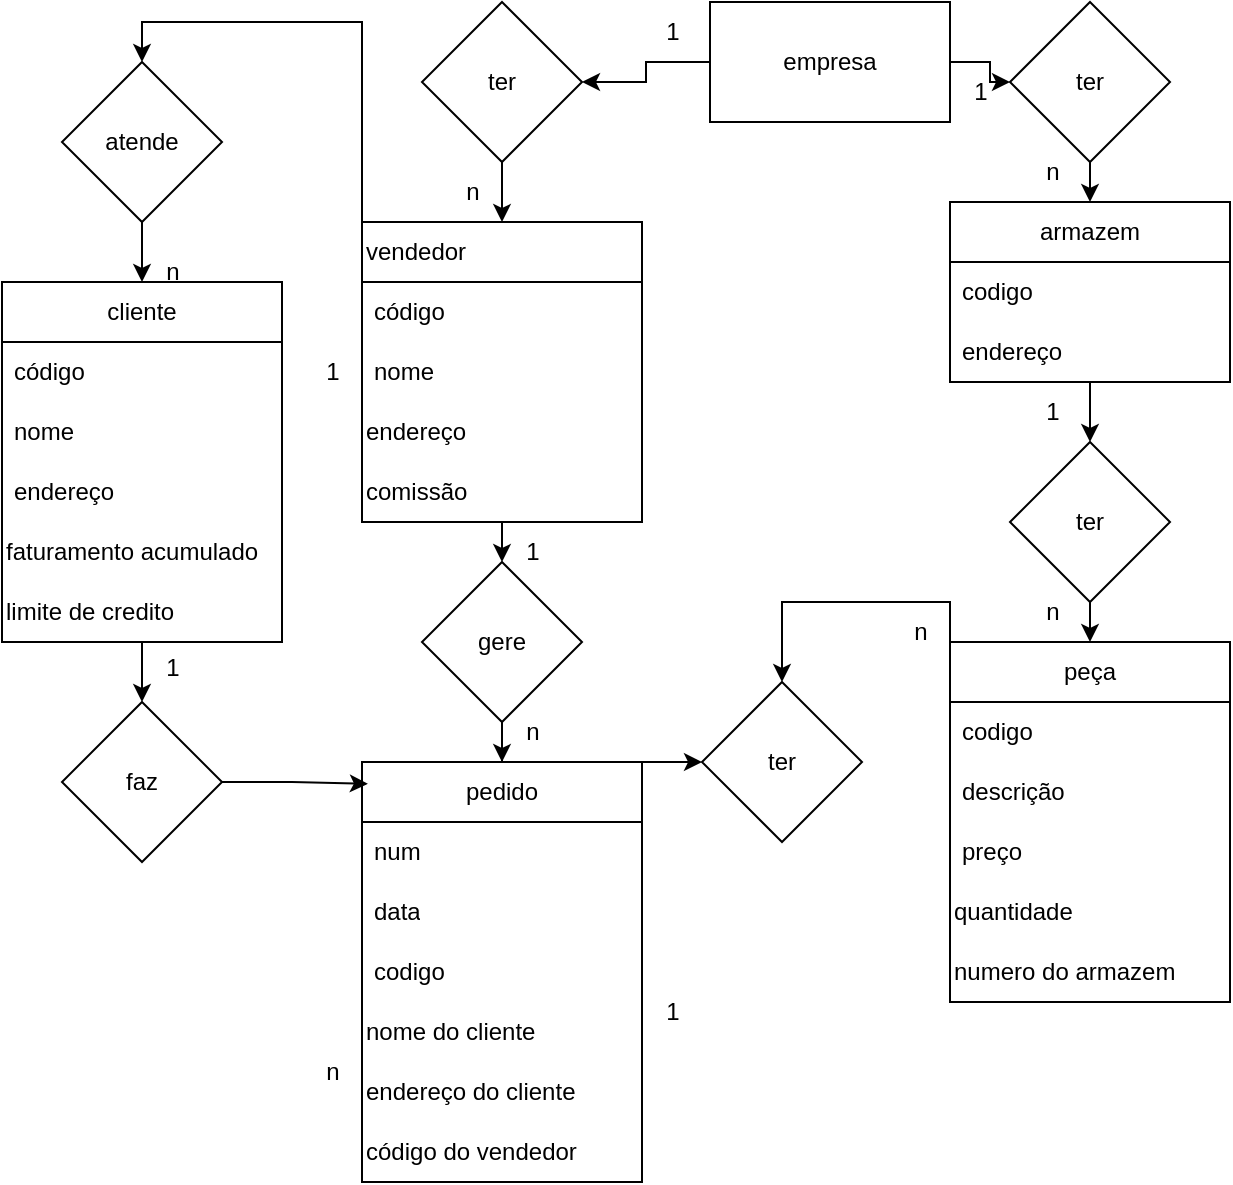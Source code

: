 <mxfile version="21.6.9" type="github">
  <diagram name="Página-1" id="4EW6kz8ASxJISzOpG4Ok">
    <mxGraphModel dx="1367" dy="659" grid="1" gridSize="10" guides="1" tooltips="1" connect="1" arrows="1" fold="1" page="1" pageScale="1" pageWidth="827" pageHeight="1169" math="0" shadow="0">
      <root>
        <mxCell id="0" />
        <mxCell id="1" parent="0" />
        <mxCell id="jtETCqPEXELxiv8DY8XL-3" value="" style="edgeStyle=orthogonalEdgeStyle;rounded=0;orthogonalLoop=1;jettySize=auto;html=1;" edge="1" parent="1" source="jtETCqPEXELxiv8DY8XL-1" target="jtETCqPEXELxiv8DY8XL-2">
          <mxGeometry relative="1" as="geometry" />
        </mxCell>
        <mxCell id="jtETCqPEXELxiv8DY8XL-20" value="" style="edgeStyle=orthogonalEdgeStyle;rounded=0;orthogonalLoop=1;jettySize=auto;html=1;" edge="1" parent="1" source="jtETCqPEXELxiv8DY8XL-1" target="jtETCqPEXELxiv8DY8XL-19">
          <mxGeometry relative="1" as="geometry" />
        </mxCell>
        <mxCell id="jtETCqPEXELxiv8DY8XL-1" value="empresa" style="whiteSpace=wrap;html=1;" vertex="1" parent="1">
          <mxGeometry x="354" width="120" height="60" as="geometry" />
        </mxCell>
        <mxCell id="jtETCqPEXELxiv8DY8XL-9" style="edgeStyle=orthogonalEdgeStyle;rounded=0;orthogonalLoop=1;jettySize=auto;html=1;exitX=0.5;exitY=1;exitDx=0;exitDy=0;entryX=0.5;entryY=0;entryDx=0;entryDy=0;" edge="1" parent="1" source="jtETCqPEXELxiv8DY8XL-2" target="jtETCqPEXELxiv8DY8XL-4">
          <mxGeometry relative="1" as="geometry" />
        </mxCell>
        <mxCell id="jtETCqPEXELxiv8DY8XL-2" value="ter" style="rhombus;whiteSpace=wrap;html=1;" vertex="1" parent="1">
          <mxGeometry x="504" width="80" height="80" as="geometry" />
        </mxCell>
        <mxCell id="jtETCqPEXELxiv8DY8XL-11" style="edgeStyle=orthogonalEdgeStyle;rounded=0;orthogonalLoop=1;jettySize=auto;html=1;exitX=0.5;exitY=1;exitDx=0;exitDy=0;entryX=0.5;entryY=0;entryDx=0;entryDy=0;" edge="1" parent="1" source="jtETCqPEXELxiv8DY8XL-4" target="jtETCqPEXELxiv8DY8XL-10">
          <mxGeometry relative="1" as="geometry" />
        </mxCell>
        <mxCell id="jtETCqPEXELxiv8DY8XL-4" value="armazem" style="swimlane;fontStyle=0;childLayout=stackLayout;horizontal=1;startSize=30;horizontalStack=0;resizeParent=1;resizeParentMax=0;resizeLast=0;collapsible=1;marginBottom=0;whiteSpace=wrap;html=1;" vertex="1" parent="1">
          <mxGeometry x="474" y="100" width="140" height="90" as="geometry">
            <mxRectangle x="344" y="300" width="90" height="30" as="alternateBounds" />
          </mxGeometry>
        </mxCell>
        <mxCell id="jtETCqPEXELxiv8DY8XL-5" value="codigo" style="text;strokeColor=none;fillColor=none;align=left;verticalAlign=middle;spacingLeft=4;spacingRight=4;overflow=hidden;points=[[0,0.5],[1,0.5]];portConstraint=eastwest;rotatable=0;whiteSpace=wrap;html=1;" vertex="1" parent="jtETCqPEXELxiv8DY8XL-4">
          <mxGeometry y="30" width="140" height="30" as="geometry" />
        </mxCell>
        <mxCell id="jtETCqPEXELxiv8DY8XL-6" value="endereço" style="text;strokeColor=none;fillColor=none;align=left;verticalAlign=middle;spacingLeft=4;spacingRight=4;overflow=hidden;points=[[0,0.5],[1,0.5]];portConstraint=eastwest;rotatable=0;whiteSpace=wrap;html=1;" vertex="1" parent="jtETCqPEXELxiv8DY8XL-4">
          <mxGeometry y="60" width="140" height="30" as="geometry" />
        </mxCell>
        <mxCell id="jtETCqPEXELxiv8DY8XL-18" style="edgeStyle=orthogonalEdgeStyle;rounded=0;orthogonalLoop=1;jettySize=auto;html=1;exitX=0.5;exitY=1;exitDx=0;exitDy=0;entryX=0.5;entryY=0;entryDx=0;entryDy=0;" edge="1" parent="1" source="jtETCqPEXELxiv8DY8XL-10" target="jtETCqPEXELxiv8DY8XL-12">
          <mxGeometry relative="1" as="geometry" />
        </mxCell>
        <mxCell id="jtETCqPEXELxiv8DY8XL-10" value="ter" style="rhombus;whiteSpace=wrap;html=1;" vertex="1" parent="1">
          <mxGeometry x="504" y="220" width="80" height="80" as="geometry" />
        </mxCell>
        <mxCell id="jtETCqPEXELxiv8DY8XL-81" style="edgeStyle=orthogonalEdgeStyle;rounded=0;orthogonalLoop=1;jettySize=auto;html=1;exitX=0;exitY=0;exitDx=0;exitDy=0;entryX=0.5;entryY=0;entryDx=0;entryDy=0;" edge="1" parent="1" source="jtETCqPEXELxiv8DY8XL-12" target="jtETCqPEXELxiv8DY8XL-63">
          <mxGeometry relative="1" as="geometry" />
        </mxCell>
        <mxCell id="jtETCqPEXELxiv8DY8XL-12" value="peça" style="swimlane;fontStyle=0;childLayout=stackLayout;horizontal=1;startSize=30;horizontalStack=0;resizeParent=1;resizeParentMax=0;resizeLast=0;collapsible=1;marginBottom=0;whiteSpace=wrap;html=1;" vertex="1" parent="1">
          <mxGeometry x="474" y="320" width="140" height="180" as="geometry">
            <mxRectangle x="344" y="530" width="70" height="30" as="alternateBounds" />
          </mxGeometry>
        </mxCell>
        <mxCell id="jtETCqPEXELxiv8DY8XL-13" value="codigo" style="text;strokeColor=none;fillColor=none;align=left;verticalAlign=middle;spacingLeft=4;spacingRight=4;overflow=hidden;points=[[0,0.5],[1,0.5]];portConstraint=eastwest;rotatable=0;whiteSpace=wrap;html=1;" vertex="1" parent="jtETCqPEXELxiv8DY8XL-12">
          <mxGeometry y="30" width="140" height="30" as="geometry" />
        </mxCell>
        <mxCell id="jtETCqPEXELxiv8DY8XL-14" value="descrição" style="text;strokeColor=none;fillColor=none;align=left;verticalAlign=middle;spacingLeft=4;spacingRight=4;overflow=hidden;points=[[0,0.5],[1,0.5]];portConstraint=eastwest;rotatable=0;whiteSpace=wrap;html=1;" vertex="1" parent="jtETCqPEXELxiv8DY8XL-12">
          <mxGeometry y="60" width="140" height="30" as="geometry" />
        </mxCell>
        <mxCell id="jtETCqPEXELxiv8DY8XL-15" value="preço" style="text;strokeColor=none;fillColor=none;align=left;verticalAlign=middle;spacingLeft=4;spacingRight=4;overflow=hidden;points=[[0,0.5],[1,0.5]];portConstraint=eastwest;rotatable=0;whiteSpace=wrap;html=1;" vertex="1" parent="jtETCqPEXELxiv8DY8XL-12">
          <mxGeometry y="90" width="140" height="30" as="geometry" />
        </mxCell>
        <mxCell id="jtETCqPEXELxiv8DY8XL-16" value="quantidade" style="text;html=1;align=left;verticalAlign=middle;resizable=0;points=[];autosize=1;strokeColor=none;fillColor=none;" vertex="1" parent="jtETCqPEXELxiv8DY8XL-12">
          <mxGeometry y="120" width="140" height="30" as="geometry" />
        </mxCell>
        <mxCell id="jtETCqPEXELxiv8DY8XL-17" value="numero do armazem" style="text;html=1;align=left;verticalAlign=middle;resizable=0;points=[];autosize=1;strokeColor=none;fillColor=none;" vertex="1" parent="jtETCqPEXELxiv8DY8XL-12">
          <mxGeometry y="150" width="140" height="30" as="geometry" />
        </mxCell>
        <mxCell id="jtETCqPEXELxiv8DY8XL-28" style="edgeStyle=orthogonalEdgeStyle;rounded=0;orthogonalLoop=1;jettySize=auto;html=1;exitX=0.5;exitY=1;exitDx=0;exitDy=0;entryX=0.5;entryY=0;entryDx=0;entryDy=0;" edge="1" parent="1" source="jtETCqPEXELxiv8DY8XL-19" target="jtETCqPEXELxiv8DY8XL-21">
          <mxGeometry relative="1" as="geometry" />
        </mxCell>
        <mxCell id="jtETCqPEXELxiv8DY8XL-19" value="ter" style="rhombus;whiteSpace=wrap;html=1;" vertex="1" parent="1">
          <mxGeometry x="210" width="80" height="80" as="geometry" />
        </mxCell>
        <mxCell id="jtETCqPEXELxiv8DY8XL-33" style="edgeStyle=orthogonalEdgeStyle;rounded=0;orthogonalLoop=1;jettySize=auto;html=1;exitX=0.5;exitY=1;exitDx=0;exitDy=0;entryX=0.5;entryY=0;entryDx=0;entryDy=0;" edge="1" parent="1" source="jtETCqPEXELxiv8DY8XL-21" target="jtETCqPEXELxiv8DY8XL-32">
          <mxGeometry relative="1" as="geometry" />
        </mxCell>
        <mxCell id="jtETCqPEXELxiv8DY8XL-54" style="edgeStyle=orthogonalEdgeStyle;rounded=0;orthogonalLoop=1;jettySize=auto;html=1;exitX=0;exitY=0;exitDx=0;exitDy=0;entryX=0.5;entryY=0;entryDx=0;entryDy=0;" edge="1" parent="1" source="jtETCqPEXELxiv8DY8XL-21" target="jtETCqPEXELxiv8DY8XL-49">
          <mxGeometry relative="1" as="geometry" />
        </mxCell>
        <mxCell id="jtETCqPEXELxiv8DY8XL-21" value="vendedor" style="swimlane;fontStyle=0;childLayout=stackLayout;horizontal=1;startSize=30;horizontalStack=0;resizeParent=1;resizeParentMax=0;resizeLast=0;collapsible=1;marginBottom=0;whiteSpace=wrap;html=1;align=left;" vertex="1" parent="1">
          <mxGeometry x="180" y="110" width="140" height="150" as="geometry" />
        </mxCell>
        <mxCell id="jtETCqPEXELxiv8DY8XL-22" value="código" style="text;strokeColor=none;fillColor=none;align=left;verticalAlign=middle;spacingLeft=4;spacingRight=4;overflow=hidden;points=[[0,0.5],[1,0.5]];portConstraint=eastwest;rotatable=0;whiteSpace=wrap;html=1;" vertex="1" parent="jtETCqPEXELxiv8DY8XL-21">
          <mxGeometry y="30" width="140" height="30" as="geometry" />
        </mxCell>
        <mxCell id="jtETCqPEXELxiv8DY8XL-23" value="&lt;div&gt;nome&lt;br&gt;&lt;/div&gt;" style="text;strokeColor=none;fillColor=none;align=left;verticalAlign=middle;spacingLeft=4;spacingRight=4;overflow=hidden;points=[[0,0.5],[1,0.5]];portConstraint=eastwest;rotatable=0;whiteSpace=wrap;html=1;" vertex="1" parent="jtETCqPEXELxiv8DY8XL-21">
          <mxGeometry y="60" width="140" height="30" as="geometry" />
        </mxCell>
        <mxCell id="jtETCqPEXELxiv8DY8XL-25" value="&lt;div&gt;endereço&lt;/div&gt;" style="text;html=1;align=left;verticalAlign=middle;resizable=0;points=[];autosize=1;strokeColor=none;fillColor=none;" vertex="1" parent="jtETCqPEXELxiv8DY8XL-21">
          <mxGeometry y="90" width="140" height="30" as="geometry" />
        </mxCell>
        <mxCell id="jtETCqPEXELxiv8DY8XL-26" value="comissão" style="text;html=1;align=left;verticalAlign=middle;resizable=1;points=[];autosize=1;strokeColor=none;fillColor=none;fontStyle=0;movable=1;rotatable=1;deletable=1;editable=1;locked=0;connectable=1;" vertex="1" parent="jtETCqPEXELxiv8DY8XL-21">
          <mxGeometry y="120" width="140" height="30" as="geometry" />
        </mxCell>
        <mxCell id="jtETCqPEXELxiv8DY8XL-41" style="edgeStyle=orthogonalEdgeStyle;rounded=0;orthogonalLoop=1;jettySize=auto;html=1;entryX=0.5;entryY=0;entryDx=0;entryDy=0;" edge="1" parent="1" source="jtETCqPEXELxiv8DY8XL-32" target="jtETCqPEXELxiv8DY8XL-34">
          <mxGeometry relative="1" as="geometry" />
        </mxCell>
        <mxCell id="jtETCqPEXELxiv8DY8XL-32" value="gere" style="rhombus;whiteSpace=wrap;html=1;" vertex="1" parent="1">
          <mxGeometry x="210" y="280" width="80" height="80" as="geometry" />
        </mxCell>
        <mxCell id="jtETCqPEXELxiv8DY8XL-80" style="edgeStyle=orthogonalEdgeStyle;rounded=0;orthogonalLoop=1;jettySize=auto;html=1;exitX=1;exitY=0;exitDx=0;exitDy=0;entryX=0;entryY=0.5;entryDx=0;entryDy=0;" edge="1" parent="1" source="jtETCqPEXELxiv8DY8XL-34" target="jtETCqPEXELxiv8DY8XL-63">
          <mxGeometry relative="1" as="geometry" />
        </mxCell>
        <mxCell id="jtETCqPEXELxiv8DY8XL-34" value="pedido" style="swimlane;fontStyle=0;childLayout=stackLayout;horizontal=1;startSize=30;horizontalStack=0;resizeParent=1;resizeParentMax=0;resizeLast=0;collapsible=1;marginBottom=0;whiteSpace=wrap;html=1;" vertex="1" parent="1">
          <mxGeometry x="180" y="380" width="140" height="210" as="geometry" />
        </mxCell>
        <mxCell id="jtETCqPEXELxiv8DY8XL-35" value="num" style="text;strokeColor=none;fillColor=none;align=left;verticalAlign=middle;spacingLeft=4;spacingRight=4;overflow=hidden;points=[[0,0.5],[1,0.5]];portConstraint=eastwest;rotatable=0;whiteSpace=wrap;html=1;" vertex="1" parent="jtETCqPEXELxiv8DY8XL-34">
          <mxGeometry y="30" width="140" height="30" as="geometry" />
        </mxCell>
        <mxCell id="jtETCqPEXELxiv8DY8XL-36" value="data" style="text;strokeColor=none;fillColor=none;align=left;verticalAlign=middle;spacingLeft=4;spacingRight=4;overflow=hidden;points=[[0,0.5],[1,0.5]];portConstraint=eastwest;rotatable=0;whiteSpace=wrap;html=1;" vertex="1" parent="jtETCqPEXELxiv8DY8XL-34">
          <mxGeometry y="60" width="140" height="30" as="geometry" />
        </mxCell>
        <mxCell id="jtETCqPEXELxiv8DY8XL-37" value="codigo" style="text;strokeColor=none;fillColor=none;align=left;verticalAlign=middle;spacingLeft=4;spacingRight=4;overflow=hidden;points=[[0,0.5],[1,0.5]];portConstraint=eastwest;rotatable=0;whiteSpace=wrap;html=1;" vertex="1" parent="jtETCqPEXELxiv8DY8XL-34">
          <mxGeometry y="90" width="140" height="30" as="geometry" />
        </mxCell>
        <mxCell id="jtETCqPEXELxiv8DY8XL-38" value="nome do cliente" style="text;html=1;align=left;verticalAlign=middle;resizable=0;points=[];autosize=1;strokeColor=none;fillColor=none;" vertex="1" parent="jtETCqPEXELxiv8DY8XL-34">
          <mxGeometry y="120" width="140" height="30" as="geometry" />
        </mxCell>
        <mxCell id="jtETCqPEXELxiv8DY8XL-39" value="endereço do cliente" style="text;html=1;align=left;verticalAlign=middle;resizable=0;points=[];autosize=1;strokeColor=none;fillColor=none;" vertex="1" parent="jtETCqPEXELxiv8DY8XL-34">
          <mxGeometry y="150" width="140" height="30" as="geometry" />
        </mxCell>
        <mxCell id="jtETCqPEXELxiv8DY8XL-40" value="código do vendedor" style="text;html=1;align=left;verticalAlign=middle;resizable=0;points=[];autosize=1;strokeColor=none;fillColor=none;" vertex="1" parent="jtETCqPEXELxiv8DY8XL-34">
          <mxGeometry y="180" width="140" height="30" as="geometry" />
        </mxCell>
        <mxCell id="jtETCqPEXELxiv8DY8XL-58" style="edgeStyle=orthogonalEdgeStyle;rounded=0;orthogonalLoop=1;jettySize=auto;html=1;exitX=0.5;exitY=1;exitDx=0;exitDy=0;entryX=0.5;entryY=0;entryDx=0;entryDy=0;" edge="1" parent="1" source="jtETCqPEXELxiv8DY8XL-42" target="jtETCqPEXELxiv8DY8XL-57">
          <mxGeometry relative="1" as="geometry" />
        </mxCell>
        <mxCell id="jtETCqPEXELxiv8DY8XL-42" value="cliente" style="swimlane;fontStyle=0;childLayout=stackLayout;horizontal=1;startSize=30;horizontalStack=0;resizeParent=1;resizeParentMax=0;resizeLast=0;collapsible=1;marginBottom=0;whiteSpace=wrap;html=1;" vertex="1" parent="1">
          <mxGeometry y="140" width="140" height="180" as="geometry" />
        </mxCell>
        <mxCell id="jtETCqPEXELxiv8DY8XL-43" value="código" style="text;strokeColor=none;fillColor=none;align=left;verticalAlign=middle;spacingLeft=4;spacingRight=4;overflow=hidden;points=[[0,0.5],[1,0.5]];portConstraint=eastwest;rotatable=0;whiteSpace=wrap;html=1;" vertex="1" parent="jtETCqPEXELxiv8DY8XL-42">
          <mxGeometry y="30" width="140" height="30" as="geometry" />
        </mxCell>
        <mxCell id="jtETCqPEXELxiv8DY8XL-44" value="nome" style="text;strokeColor=none;fillColor=none;align=left;verticalAlign=middle;spacingLeft=4;spacingRight=4;overflow=hidden;points=[[0,0.5],[1,0.5]];portConstraint=eastwest;rotatable=0;whiteSpace=wrap;html=1;" vertex="1" parent="jtETCqPEXELxiv8DY8XL-42">
          <mxGeometry y="60" width="140" height="30" as="geometry" />
        </mxCell>
        <mxCell id="jtETCqPEXELxiv8DY8XL-45" value="endereço" style="text;strokeColor=none;fillColor=none;align=left;verticalAlign=middle;spacingLeft=4;spacingRight=4;overflow=hidden;points=[[0,0.5],[1,0.5]];portConstraint=eastwest;rotatable=0;whiteSpace=wrap;html=1;" vertex="1" parent="jtETCqPEXELxiv8DY8XL-42">
          <mxGeometry y="90" width="140" height="30" as="geometry" />
        </mxCell>
        <mxCell id="jtETCqPEXELxiv8DY8XL-46" value="faturamento acumulado" style="text;html=1;align=left;verticalAlign=middle;resizable=0;points=[];autosize=1;strokeColor=none;fillColor=none;" vertex="1" parent="jtETCqPEXELxiv8DY8XL-42">
          <mxGeometry y="120" width="140" height="30" as="geometry" />
        </mxCell>
        <mxCell id="jtETCqPEXELxiv8DY8XL-47" value="limite de credito" style="text;html=1;align=left;verticalAlign=middle;resizable=0;points=[];autosize=1;strokeColor=none;fillColor=none;" vertex="1" parent="jtETCqPEXELxiv8DY8XL-42">
          <mxGeometry y="150" width="140" height="30" as="geometry" />
        </mxCell>
        <mxCell id="jtETCqPEXELxiv8DY8XL-56" style="edgeStyle=orthogonalEdgeStyle;rounded=0;orthogonalLoop=1;jettySize=auto;html=1;exitX=0.5;exitY=1;exitDx=0;exitDy=0;entryX=0.5;entryY=0;entryDx=0;entryDy=0;" edge="1" parent="1" source="jtETCqPEXELxiv8DY8XL-49" target="jtETCqPEXELxiv8DY8XL-42">
          <mxGeometry relative="1" as="geometry" />
        </mxCell>
        <mxCell id="jtETCqPEXELxiv8DY8XL-49" value="atende" style="rhombus;whiteSpace=wrap;html=1;" vertex="1" parent="1">
          <mxGeometry x="30" y="30" width="80" height="80" as="geometry" />
        </mxCell>
        <mxCell id="jtETCqPEXELxiv8DY8XL-59" style="edgeStyle=orthogonalEdgeStyle;rounded=0;orthogonalLoop=1;jettySize=auto;html=1;exitX=1;exitY=0.5;exitDx=0;exitDy=0;entryX=0.021;entryY=0.052;entryDx=0;entryDy=0;entryPerimeter=0;" edge="1" parent="1" source="jtETCqPEXELxiv8DY8XL-57" target="jtETCqPEXELxiv8DY8XL-34">
          <mxGeometry relative="1" as="geometry" />
        </mxCell>
        <mxCell id="jtETCqPEXELxiv8DY8XL-57" value="faz" style="rhombus;whiteSpace=wrap;html=1;" vertex="1" parent="1">
          <mxGeometry x="30" y="350" width="80" height="80" as="geometry" />
        </mxCell>
        <mxCell id="jtETCqPEXELxiv8DY8XL-60" value="1" style="text;html=1;align=center;verticalAlign=middle;resizable=0;points=[];autosize=1;strokeColor=none;fillColor=none;" vertex="1" parent="1">
          <mxGeometry x="474" y="30" width="30" height="30" as="geometry" />
        </mxCell>
        <mxCell id="jtETCqPEXELxiv8DY8XL-61" value="n" style="text;html=1;align=center;verticalAlign=middle;resizable=0;points=[];autosize=1;strokeColor=none;fillColor=none;" vertex="1" parent="1">
          <mxGeometry x="510" y="70" width="30" height="30" as="geometry" />
        </mxCell>
        <mxCell id="jtETCqPEXELxiv8DY8XL-62" value="1" style="text;html=1;align=center;verticalAlign=middle;resizable=0;points=[];autosize=1;strokeColor=none;fillColor=none;" vertex="1" parent="1">
          <mxGeometry x="510" y="190" width="30" height="30" as="geometry" />
        </mxCell>
        <mxCell id="jtETCqPEXELxiv8DY8XL-63" value="ter" style="rhombus;whiteSpace=wrap;html=1;" vertex="1" parent="1">
          <mxGeometry x="350" y="340" width="80" height="80" as="geometry" />
        </mxCell>
        <mxCell id="jtETCqPEXELxiv8DY8XL-67" value="n" style="text;html=1;align=center;verticalAlign=middle;resizable=0;points=[];autosize=1;strokeColor=none;fillColor=none;" vertex="1" parent="1">
          <mxGeometry x="510" y="290" width="30" height="30" as="geometry" />
        </mxCell>
        <mxCell id="jtETCqPEXELxiv8DY8XL-69" value="n" style="text;html=1;align=center;verticalAlign=middle;resizable=0;points=[];autosize=1;strokeColor=none;fillColor=none;" vertex="1" parent="1">
          <mxGeometry x="444" y="300" width="30" height="30" as="geometry" />
        </mxCell>
        <mxCell id="jtETCqPEXELxiv8DY8XL-70" value="1" style="text;html=1;align=center;verticalAlign=middle;resizable=0;points=[];autosize=1;strokeColor=none;fillColor=none;" vertex="1" parent="1">
          <mxGeometry x="320" y="490" width="30" height="30" as="geometry" />
        </mxCell>
        <mxCell id="jtETCqPEXELxiv8DY8XL-71" value="1" style="text;html=1;align=center;verticalAlign=middle;resizable=0;points=[];autosize=1;strokeColor=none;fillColor=none;" vertex="1" parent="1">
          <mxGeometry x="70" y="318" width="30" height="30" as="geometry" />
        </mxCell>
        <mxCell id="jtETCqPEXELxiv8DY8XL-72" value="&lt;div&gt;n&lt;/div&gt;" style="text;html=1;align=center;verticalAlign=middle;resizable=0;points=[];autosize=1;strokeColor=none;fillColor=none;" vertex="1" parent="1">
          <mxGeometry x="150" y="520" width="30" height="30" as="geometry" />
        </mxCell>
        <mxCell id="jtETCqPEXELxiv8DY8XL-73" value="n" style="text;html=1;align=center;verticalAlign=middle;resizable=0;points=[];autosize=1;strokeColor=none;fillColor=none;rotation=0;" vertex="1" parent="1">
          <mxGeometry x="250" y="350" width="30" height="30" as="geometry" />
        </mxCell>
        <mxCell id="jtETCqPEXELxiv8DY8XL-74" value="1" style="text;html=1;align=center;verticalAlign=middle;resizable=0;points=[];autosize=1;strokeColor=none;fillColor=none;" vertex="1" parent="1">
          <mxGeometry x="250" y="260" width="30" height="30" as="geometry" />
        </mxCell>
        <mxCell id="jtETCqPEXELxiv8DY8XL-75" value="1" style="text;html=1;align=center;verticalAlign=middle;resizable=0;points=[];autosize=1;strokeColor=none;fillColor=none;" vertex="1" parent="1">
          <mxGeometry x="150" y="170" width="30" height="30" as="geometry" />
        </mxCell>
        <mxCell id="jtETCqPEXELxiv8DY8XL-76" value="n" style="text;html=1;align=center;verticalAlign=middle;resizable=0;points=[];autosize=1;strokeColor=none;fillColor=none;" vertex="1" parent="1">
          <mxGeometry x="70" y="120" width="30" height="30" as="geometry" />
        </mxCell>
        <mxCell id="jtETCqPEXELxiv8DY8XL-77" value="1" style="text;html=1;align=center;verticalAlign=middle;resizable=0;points=[];autosize=1;strokeColor=none;fillColor=none;" vertex="1" parent="1">
          <mxGeometry x="320" width="30" height="30" as="geometry" />
        </mxCell>
        <mxCell id="jtETCqPEXELxiv8DY8XL-78" value="n" style="text;html=1;align=center;verticalAlign=middle;resizable=0;points=[];autosize=1;strokeColor=none;fillColor=none;" vertex="1" parent="1">
          <mxGeometry x="220" y="80" width="30" height="30" as="geometry" />
        </mxCell>
      </root>
    </mxGraphModel>
  </diagram>
</mxfile>
